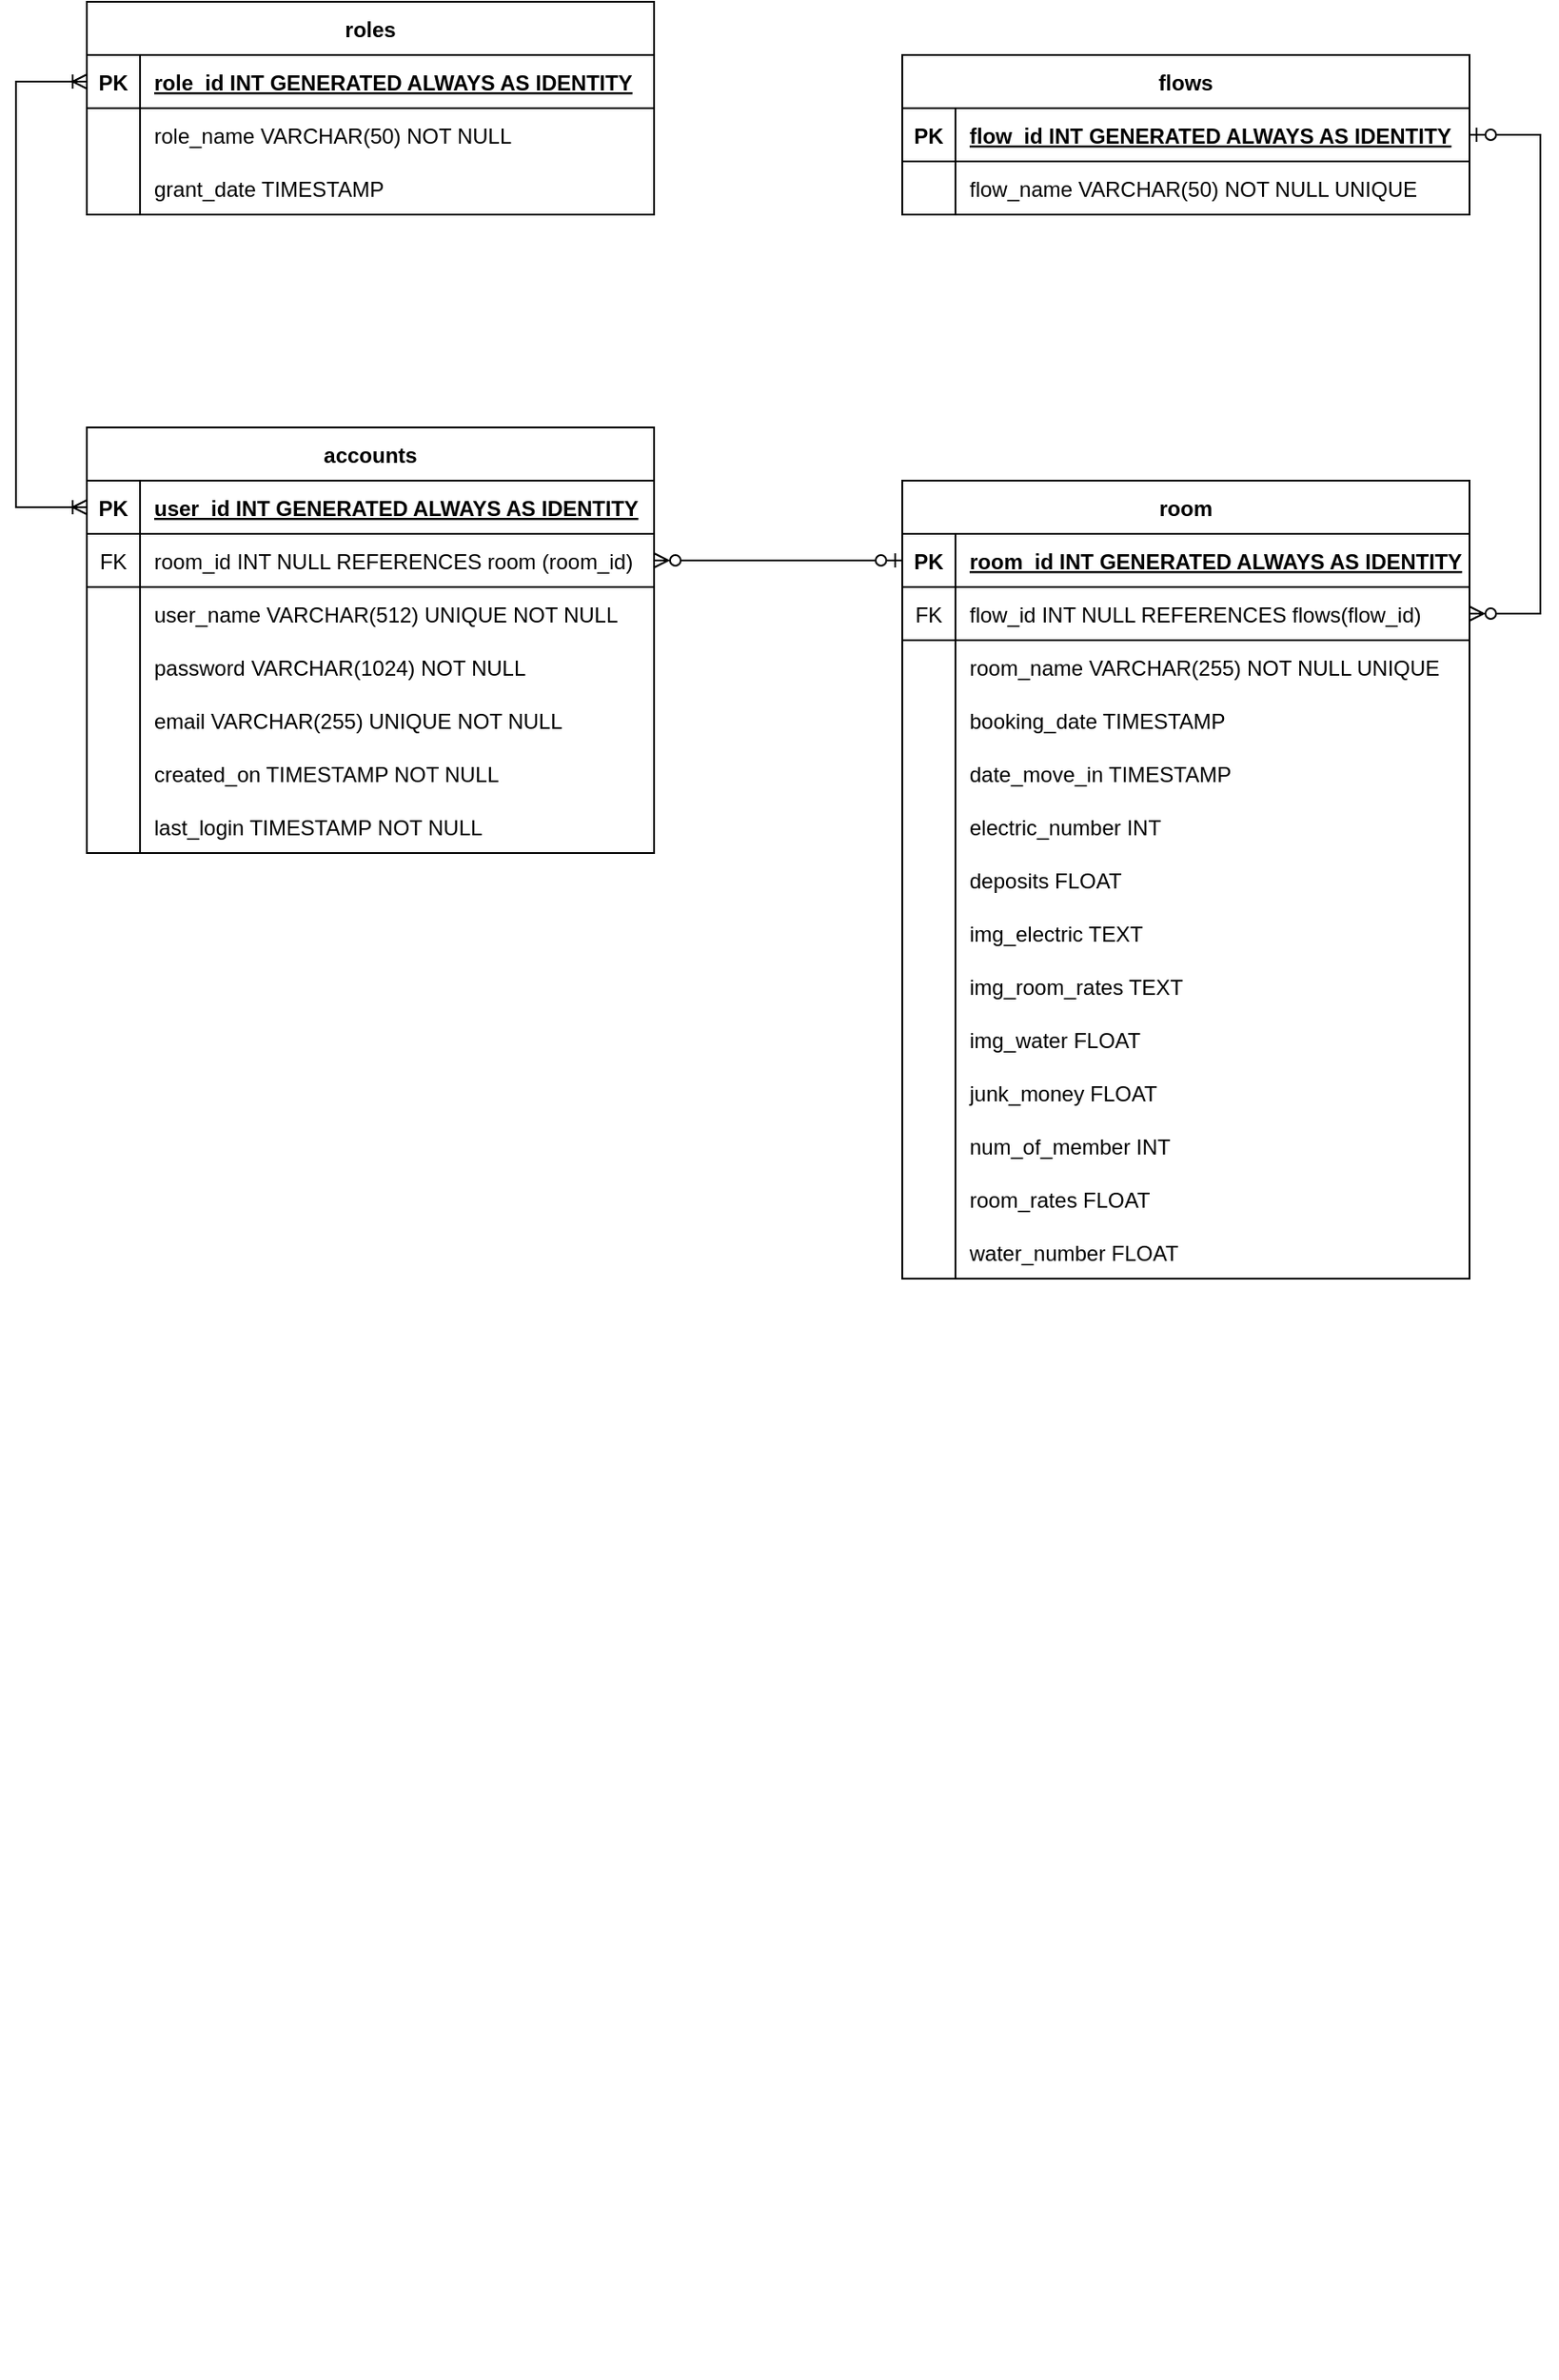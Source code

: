<mxfile version="21.3.7" type="device" pages="2">
  <diagram name="databases" id="TzAQa-NILu_Yfy1bzgQJ">
    <mxGraphModel dx="2524" dy="1943" grid="1" gridSize="10" guides="1" tooltips="1" connect="1" arrows="1" fold="1" page="1" pageScale="1" pageWidth="850" pageHeight="1100" math="0" shadow="0">
      <root>
        <mxCell id="0" />
        <mxCell id="1" parent="0" />
        <mxCell id="bC0zhjqWyyqO718gE63J-9" value="" style="group" parent="1" vertex="1" connectable="0">
          <mxGeometry x="50" y="-160" width="210" height="430" as="geometry" />
        </mxCell>
        <mxCell id="v7u3kTak3ts7paZ74S9U-122" style="edgeStyle=orthogonalEdgeStyle;rounded=0;orthogonalLoop=1;jettySize=auto;html=1;exitX=0;exitY=0.5;exitDx=0;exitDy=0;startArrow=ERoneToMany;startFill=0;endArrow=ERmandOne;endFill=0;" parent="bC0zhjqWyyqO718gE63J-9" edge="1">
          <mxGeometry relative="1" as="geometry">
            <Array as="points">
              <mxPoint y="45" />
              <mxPoint y="420" />
            </Array>
            <mxPoint x="30" y="45" as="sourcePoint" />
          </mxGeometry>
        </mxCell>
        <mxCell id="n42r113-X6p7kZgY_KuU-107" style="edgeStyle=orthogonalEdgeStyle;rounded=0;orthogonalLoop=1;jettySize=auto;html=1;exitX=0;exitY=0.5;exitDx=0;exitDy=0;endArrow=ERzeroToMany;endFill=0;startArrow=ERzeroToOne;startFill=0;" parent="1" source="n42r113-X6p7kZgY_KuU-29" target="n42r113-X6p7kZgY_KuU-95" edge="1">
          <mxGeometry relative="1" as="geometry" />
        </mxCell>
        <mxCell id="n42r113-X6p7kZgY_KuU-108" value="" style="group" parent="1" vertex="1" connectable="0">
          <mxGeometry x="-340" y="-1070" width="360" height="480" as="geometry" />
        </mxCell>
        <mxCell id="n42r113-X6p7kZgY_KuU-15" value="roles" style="shape=table;startSize=30;container=1;collapsible=1;childLayout=tableLayout;fixedRows=1;rowLines=0;fontStyle=1;align=center;resizeLast=1;" parent="n42r113-X6p7kZgY_KuU-108" vertex="1">
          <mxGeometry x="40" width="320" height="120" as="geometry" />
        </mxCell>
        <mxCell id="n42r113-X6p7kZgY_KuU-16" value="" style="shape=tableRow;horizontal=0;startSize=0;swimlaneHead=0;swimlaneBody=0;fillColor=none;collapsible=0;dropTarget=0;points=[[0,0.5],[1,0.5]];portConstraint=eastwest;strokeColor=inherit;top=0;left=0;right=0;bottom=1;" parent="n42r113-X6p7kZgY_KuU-15" vertex="1">
          <mxGeometry y="30" width="320" height="30" as="geometry" />
        </mxCell>
        <mxCell id="n42r113-X6p7kZgY_KuU-17" value="PK" style="shape=partialRectangle;overflow=hidden;connectable=0;fillColor=none;strokeColor=inherit;top=0;left=0;bottom=0;right=0;fontStyle=1;" parent="n42r113-X6p7kZgY_KuU-16" vertex="1">
          <mxGeometry width="30" height="30" as="geometry">
            <mxRectangle width="30" height="30" as="alternateBounds" />
          </mxGeometry>
        </mxCell>
        <mxCell id="n42r113-X6p7kZgY_KuU-18" value="role_id INT  GENERATED ALWAYS AS IDENTITY" style="shape=partialRectangle;overflow=hidden;connectable=0;fillColor=none;align=left;strokeColor=inherit;top=0;left=0;bottom=0;right=0;spacingLeft=6;fontStyle=5;" parent="n42r113-X6p7kZgY_KuU-16" vertex="1">
          <mxGeometry x="30" width="290" height="30" as="geometry">
            <mxRectangle width="290" height="30" as="alternateBounds" />
          </mxGeometry>
        </mxCell>
        <mxCell id="n42r113-X6p7kZgY_KuU-19" value="" style="shape=tableRow;horizontal=0;startSize=0;swimlaneHead=0;swimlaneBody=0;fillColor=none;collapsible=0;dropTarget=0;points=[[0,0.5],[1,0.5]];portConstraint=eastwest;strokeColor=inherit;top=0;left=0;right=0;bottom=0;" parent="n42r113-X6p7kZgY_KuU-15" vertex="1">
          <mxGeometry y="60" width="320" height="30" as="geometry" />
        </mxCell>
        <mxCell id="n42r113-X6p7kZgY_KuU-20" value="" style="shape=partialRectangle;overflow=hidden;connectable=0;fillColor=none;strokeColor=inherit;top=0;left=0;bottom=0;right=0;" parent="n42r113-X6p7kZgY_KuU-19" vertex="1">
          <mxGeometry width="30" height="30" as="geometry">
            <mxRectangle width="30" height="30" as="alternateBounds" />
          </mxGeometry>
        </mxCell>
        <mxCell id="n42r113-X6p7kZgY_KuU-21" value="role_name VARCHAR(50) NOT NULL" style="shape=partialRectangle;overflow=hidden;connectable=0;fillColor=none;align=left;strokeColor=inherit;top=0;left=0;bottom=0;right=0;spacingLeft=6;" parent="n42r113-X6p7kZgY_KuU-19" vertex="1">
          <mxGeometry x="30" width="290" height="30" as="geometry">
            <mxRectangle width="290" height="30" as="alternateBounds" />
          </mxGeometry>
        </mxCell>
        <mxCell id="n42r113-X6p7kZgY_KuU-22" value="" style="shape=tableRow;horizontal=0;startSize=0;swimlaneHead=0;swimlaneBody=0;fillColor=none;collapsible=0;dropTarget=0;points=[[0,0.5],[1,0.5]];portConstraint=eastwest;strokeColor=inherit;top=0;left=0;right=0;bottom=0;" parent="n42r113-X6p7kZgY_KuU-15" vertex="1">
          <mxGeometry y="90" width="320" height="30" as="geometry" />
        </mxCell>
        <mxCell id="n42r113-X6p7kZgY_KuU-23" value="" style="shape=partialRectangle;overflow=hidden;connectable=0;fillColor=none;strokeColor=inherit;top=0;left=0;bottom=0;right=0;" parent="n42r113-X6p7kZgY_KuU-22" vertex="1">
          <mxGeometry width="30" height="30" as="geometry">
            <mxRectangle width="30" height="30" as="alternateBounds" />
          </mxGeometry>
        </mxCell>
        <mxCell id="n42r113-X6p7kZgY_KuU-24" value="grant_date TIMESTAMP" style="shape=partialRectangle;overflow=hidden;connectable=0;fillColor=none;align=left;strokeColor=inherit;top=0;left=0;bottom=0;right=0;spacingLeft=6;" parent="n42r113-X6p7kZgY_KuU-22" vertex="1">
          <mxGeometry x="30" width="290" height="30" as="geometry">
            <mxRectangle width="290" height="30" as="alternateBounds" />
          </mxGeometry>
        </mxCell>
        <mxCell id="n42r113-X6p7kZgY_KuU-68" value="accounts" style="shape=table;startSize=30;container=1;collapsible=1;childLayout=tableLayout;fixedRows=1;rowLines=0;fontStyle=1;align=center;resizeLast=1;" parent="n42r113-X6p7kZgY_KuU-108" vertex="1">
          <mxGeometry x="40" y="240" width="320" height="240" as="geometry" />
        </mxCell>
        <mxCell id="n42r113-X6p7kZgY_KuU-75" value="" style="shape=tableRow;horizontal=0;startSize=0;swimlaneHead=0;swimlaneBody=0;fillColor=none;collapsible=0;dropTarget=0;points=[[0,0.5],[1,0.5]];portConstraint=eastwest;strokeColor=inherit;top=0;left=0;right=0;bottom=1;" parent="n42r113-X6p7kZgY_KuU-68" vertex="1">
          <mxGeometry y="30" width="320" height="30" as="geometry" />
        </mxCell>
        <mxCell id="n42r113-X6p7kZgY_KuU-76" value="PK" style="shape=partialRectangle;overflow=hidden;connectable=0;fillColor=none;strokeColor=inherit;top=0;left=0;bottom=0;right=0;fontStyle=1;" parent="n42r113-X6p7kZgY_KuU-75" vertex="1">
          <mxGeometry width="30" height="30" as="geometry">
            <mxRectangle width="30" height="30" as="alternateBounds" />
          </mxGeometry>
        </mxCell>
        <mxCell id="n42r113-X6p7kZgY_KuU-77" value="user_id INT  GENERATED ALWAYS AS IDENTITY" style="shape=partialRectangle;overflow=hidden;connectable=0;fillColor=none;align=left;strokeColor=inherit;top=0;left=0;bottom=0;right=0;spacingLeft=6;fontStyle=5;" parent="n42r113-X6p7kZgY_KuU-75" vertex="1">
          <mxGeometry x="30" width="290" height="30" as="geometry">
            <mxRectangle width="290" height="30" as="alternateBounds" />
          </mxGeometry>
        </mxCell>
        <mxCell id="n42r113-X6p7kZgY_KuU-95" value="" style="shape=tableRow;horizontal=0;startSize=0;swimlaneHead=0;swimlaneBody=0;fillColor=none;collapsible=0;dropTarget=0;points=[[0,0.5],[1,0.5]];portConstraint=eastwest;strokeColor=inherit;top=0;left=0;right=0;bottom=1;" parent="n42r113-X6p7kZgY_KuU-68" vertex="1">
          <mxGeometry y="60" width="320" height="30" as="geometry" />
        </mxCell>
        <mxCell id="n42r113-X6p7kZgY_KuU-96" value="FK" style="shape=partialRectangle;overflow=hidden;connectable=0;fillColor=none;strokeColor=inherit;top=0;left=0;bottom=0;right=0;fontStyle=0;" parent="n42r113-X6p7kZgY_KuU-95" vertex="1">
          <mxGeometry width="30" height="30" as="geometry">
            <mxRectangle width="30" height="30" as="alternateBounds" />
          </mxGeometry>
        </mxCell>
        <mxCell id="n42r113-X6p7kZgY_KuU-97" value="room_id INT NULL REFERENCES room (room_id)" style="shape=partialRectangle;overflow=hidden;connectable=0;fillColor=none;align=left;strokeColor=inherit;top=0;left=0;bottom=0;right=0;spacingLeft=6;fontStyle=0;" parent="n42r113-X6p7kZgY_KuU-95" vertex="1">
          <mxGeometry x="30" width="290" height="30" as="geometry">
            <mxRectangle width="290" height="30" as="alternateBounds" />
          </mxGeometry>
        </mxCell>
        <mxCell id="n42r113-X6p7kZgY_KuU-78" value="" style="shape=tableRow;horizontal=0;startSize=0;swimlaneHead=0;swimlaneBody=0;fillColor=none;collapsible=0;dropTarget=0;points=[[0,0.5],[1,0.5]];portConstraint=eastwest;strokeColor=inherit;top=0;left=0;right=0;bottom=0;" parent="n42r113-X6p7kZgY_KuU-68" vertex="1">
          <mxGeometry y="90" width="320" height="30" as="geometry" />
        </mxCell>
        <mxCell id="n42r113-X6p7kZgY_KuU-79" value="" style="shape=partialRectangle;overflow=hidden;connectable=0;fillColor=none;strokeColor=inherit;top=0;left=0;bottom=0;right=0;" parent="n42r113-X6p7kZgY_KuU-78" vertex="1">
          <mxGeometry width="30" height="30" as="geometry">
            <mxRectangle width="30" height="30" as="alternateBounds" />
          </mxGeometry>
        </mxCell>
        <mxCell id="n42r113-X6p7kZgY_KuU-80" value="user_name VARCHAR(512) UNIQUE NOT NULL" style="shape=partialRectangle;overflow=hidden;connectable=0;fillColor=none;align=left;strokeColor=inherit;top=0;left=0;bottom=0;right=0;spacingLeft=6;" parent="n42r113-X6p7kZgY_KuU-78" vertex="1">
          <mxGeometry x="30" width="290" height="30" as="geometry">
            <mxRectangle width="290" height="30" as="alternateBounds" />
          </mxGeometry>
        </mxCell>
        <mxCell id="n42r113-X6p7kZgY_KuU-81" value="" style="shape=tableRow;horizontal=0;startSize=0;swimlaneHead=0;swimlaneBody=0;fillColor=none;collapsible=0;dropTarget=0;points=[[0,0.5],[1,0.5]];portConstraint=eastwest;strokeColor=inherit;top=0;left=0;right=0;bottom=0;" parent="n42r113-X6p7kZgY_KuU-68" vertex="1">
          <mxGeometry y="120" width="320" height="30" as="geometry" />
        </mxCell>
        <mxCell id="n42r113-X6p7kZgY_KuU-82" value="" style="shape=partialRectangle;overflow=hidden;connectable=0;fillColor=none;strokeColor=inherit;top=0;left=0;bottom=0;right=0;" parent="n42r113-X6p7kZgY_KuU-81" vertex="1">
          <mxGeometry width="30" height="30" as="geometry">
            <mxRectangle width="30" height="30" as="alternateBounds" />
          </mxGeometry>
        </mxCell>
        <mxCell id="n42r113-X6p7kZgY_KuU-83" value="password VARCHAR(1024) NOT NULL" style="shape=partialRectangle;overflow=hidden;connectable=0;fillColor=none;align=left;strokeColor=inherit;top=0;left=0;bottom=0;right=0;spacingLeft=6;" parent="n42r113-X6p7kZgY_KuU-81" vertex="1">
          <mxGeometry x="30" width="290" height="30" as="geometry">
            <mxRectangle width="290" height="30" as="alternateBounds" />
          </mxGeometry>
        </mxCell>
        <mxCell id="n42r113-X6p7kZgY_KuU-84" value="" style="shape=tableRow;horizontal=0;startSize=0;swimlaneHead=0;swimlaneBody=0;fillColor=none;collapsible=0;dropTarget=0;points=[[0,0.5],[1,0.5]];portConstraint=eastwest;strokeColor=inherit;top=0;left=0;right=0;bottom=0;" parent="n42r113-X6p7kZgY_KuU-68" vertex="1">
          <mxGeometry y="150" width="320" height="30" as="geometry" />
        </mxCell>
        <mxCell id="n42r113-X6p7kZgY_KuU-85" value="" style="shape=partialRectangle;overflow=hidden;connectable=0;fillColor=none;strokeColor=inherit;top=0;left=0;bottom=0;right=0;" parent="n42r113-X6p7kZgY_KuU-84" vertex="1">
          <mxGeometry width="30" height="30" as="geometry">
            <mxRectangle width="30" height="30" as="alternateBounds" />
          </mxGeometry>
        </mxCell>
        <mxCell id="n42r113-X6p7kZgY_KuU-86" value="email VARCHAR(255) UNIQUE NOT NULL" style="shape=partialRectangle;overflow=hidden;connectable=0;fillColor=none;align=left;strokeColor=inherit;top=0;left=0;bottom=0;right=0;spacingLeft=6;" parent="n42r113-X6p7kZgY_KuU-84" vertex="1">
          <mxGeometry x="30" width="290" height="30" as="geometry">
            <mxRectangle width="290" height="30" as="alternateBounds" />
          </mxGeometry>
        </mxCell>
        <mxCell id="n42r113-X6p7kZgY_KuU-87" value="" style="shape=tableRow;horizontal=0;startSize=0;swimlaneHead=0;swimlaneBody=0;fillColor=none;collapsible=0;dropTarget=0;points=[[0,0.5],[1,0.5]];portConstraint=eastwest;strokeColor=inherit;top=0;left=0;right=0;bottom=0;" parent="n42r113-X6p7kZgY_KuU-68" vertex="1">
          <mxGeometry y="180" width="320" height="30" as="geometry" />
        </mxCell>
        <mxCell id="n42r113-X6p7kZgY_KuU-88" value="" style="shape=partialRectangle;overflow=hidden;connectable=0;fillColor=none;strokeColor=inherit;top=0;left=0;bottom=0;right=0;" parent="n42r113-X6p7kZgY_KuU-87" vertex="1">
          <mxGeometry width="30" height="30" as="geometry">
            <mxRectangle width="30" height="30" as="alternateBounds" />
          </mxGeometry>
        </mxCell>
        <mxCell id="n42r113-X6p7kZgY_KuU-89" value="created_on TIMESTAMP NOT NULL" style="shape=partialRectangle;overflow=hidden;connectable=0;fillColor=none;align=left;strokeColor=inherit;top=0;left=0;bottom=0;right=0;spacingLeft=6;" parent="n42r113-X6p7kZgY_KuU-87" vertex="1">
          <mxGeometry x="30" width="290" height="30" as="geometry">
            <mxRectangle width="290" height="30" as="alternateBounds" />
          </mxGeometry>
        </mxCell>
        <mxCell id="n42r113-X6p7kZgY_KuU-90" value="" style="shape=tableRow;horizontal=0;startSize=0;swimlaneHead=0;swimlaneBody=0;fillColor=none;collapsible=0;dropTarget=0;points=[[0,0.5],[1,0.5]];portConstraint=eastwest;strokeColor=inherit;top=0;left=0;right=0;bottom=0;" parent="n42r113-X6p7kZgY_KuU-68" vertex="1">
          <mxGeometry y="210" width="320" height="30" as="geometry" />
        </mxCell>
        <mxCell id="n42r113-X6p7kZgY_KuU-91" value="" style="shape=partialRectangle;overflow=hidden;connectable=0;fillColor=none;strokeColor=inherit;top=0;left=0;bottom=0;right=0;" parent="n42r113-X6p7kZgY_KuU-90" vertex="1">
          <mxGeometry width="30" height="30" as="geometry">
            <mxRectangle width="30" height="30" as="alternateBounds" />
          </mxGeometry>
        </mxCell>
        <mxCell id="n42r113-X6p7kZgY_KuU-92" value="last_login TIMESTAMP NOT NULL" style="shape=partialRectangle;overflow=hidden;connectable=0;fillColor=none;align=left;strokeColor=inherit;top=0;left=0;bottom=0;right=0;spacingLeft=6;" parent="n42r113-X6p7kZgY_KuU-90" vertex="1">
          <mxGeometry x="30" width="290" height="30" as="geometry">
            <mxRectangle width="290" height="30" as="alternateBounds" />
          </mxGeometry>
        </mxCell>
        <mxCell id="n42r113-X6p7kZgY_KuU-104" style="edgeStyle=orthogonalEdgeStyle;rounded=0;orthogonalLoop=1;jettySize=auto;html=1;exitX=0;exitY=0.5;exitDx=0;exitDy=0;entryX=0;entryY=0.5;entryDx=0;entryDy=0;startArrow=ERoneToMany;startFill=0;endArrow=ERoneToMany;endFill=0;" parent="n42r113-X6p7kZgY_KuU-108" source="n42r113-X6p7kZgY_KuU-16" target="n42r113-X6p7kZgY_KuU-75" edge="1">
          <mxGeometry relative="1" as="geometry">
            <Array as="points">
              <mxPoint y="45" />
              <mxPoint y="285" />
            </Array>
          </mxGeometry>
        </mxCell>
        <mxCell id="n42r113-X6p7kZgY_KuU-111" value="" style="group" parent="1" vertex="1" connectable="0">
          <mxGeometry x="160" y="-1040" width="360" height="690" as="geometry" />
        </mxCell>
        <mxCell id="n42r113-X6p7kZgY_KuU-8" value="flows" style="shape=table;startSize=30;container=1;collapsible=1;childLayout=tableLayout;fixedRows=1;rowLines=0;fontStyle=1;align=center;resizeLast=1;" parent="n42r113-X6p7kZgY_KuU-111" vertex="1">
          <mxGeometry width="320" height="90" as="geometry" />
        </mxCell>
        <mxCell id="n42r113-X6p7kZgY_KuU-9" value="" style="shape=tableRow;horizontal=0;startSize=0;swimlaneHead=0;swimlaneBody=0;fillColor=none;collapsible=0;dropTarget=0;points=[[0,0.5],[1,0.5]];portConstraint=eastwest;strokeColor=inherit;top=0;left=0;right=0;bottom=1;" parent="n42r113-X6p7kZgY_KuU-8" vertex="1">
          <mxGeometry y="30" width="320" height="30" as="geometry" />
        </mxCell>
        <mxCell id="n42r113-X6p7kZgY_KuU-10" value="PK" style="shape=partialRectangle;overflow=hidden;connectable=0;fillColor=none;strokeColor=inherit;top=0;left=0;bottom=0;right=0;fontStyle=1;" parent="n42r113-X6p7kZgY_KuU-9" vertex="1">
          <mxGeometry width="30" height="30" as="geometry">
            <mxRectangle width="30" height="30" as="alternateBounds" />
          </mxGeometry>
        </mxCell>
        <mxCell id="n42r113-X6p7kZgY_KuU-11" value="flow_id INT  GENERATED ALWAYS AS IDENTITY" style="shape=partialRectangle;overflow=hidden;connectable=0;fillColor=none;align=left;strokeColor=inherit;top=0;left=0;bottom=0;right=0;spacingLeft=6;fontStyle=5;" parent="n42r113-X6p7kZgY_KuU-9" vertex="1">
          <mxGeometry x="30" width="290" height="30" as="geometry">
            <mxRectangle width="290" height="30" as="alternateBounds" />
          </mxGeometry>
        </mxCell>
        <mxCell id="n42r113-X6p7kZgY_KuU-12" value="" style="shape=tableRow;horizontal=0;startSize=0;swimlaneHead=0;swimlaneBody=0;fillColor=none;collapsible=0;dropTarget=0;points=[[0,0.5],[1,0.5]];portConstraint=eastwest;strokeColor=inherit;top=0;left=0;right=0;bottom=0;" parent="n42r113-X6p7kZgY_KuU-8" vertex="1">
          <mxGeometry y="60" width="320" height="30" as="geometry" />
        </mxCell>
        <mxCell id="n42r113-X6p7kZgY_KuU-13" value="" style="shape=partialRectangle;overflow=hidden;connectable=0;fillColor=none;strokeColor=inherit;top=0;left=0;bottom=0;right=0;" parent="n42r113-X6p7kZgY_KuU-12" vertex="1">
          <mxGeometry width="30" height="30" as="geometry">
            <mxRectangle width="30" height="30" as="alternateBounds" />
          </mxGeometry>
        </mxCell>
        <mxCell id="n42r113-X6p7kZgY_KuU-14" value="flow_name VARCHAR(50) NOT NULL UNIQUE" style="shape=partialRectangle;overflow=hidden;connectable=0;fillColor=none;align=left;strokeColor=inherit;top=0;left=0;bottom=0;right=0;spacingLeft=6;" parent="n42r113-X6p7kZgY_KuU-12" vertex="1">
          <mxGeometry x="30" width="290" height="30" as="geometry">
            <mxRectangle width="290" height="30" as="alternateBounds" />
          </mxGeometry>
        </mxCell>
        <mxCell id="n42r113-X6p7kZgY_KuU-25" value="room" style="shape=table;startSize=30;container=1;collapsible=1;childLayout=tableLayout;fixedRows=1;rowLines=0;fontStyle=1;align=center;resizeLast=1;" parent="n42r113-X6p7kZgY_KuU-111" vertex="1">
          <mxGeometry y="240" width="320" height="450" as="geometry" />
        </mxCell>
        <mxCell id="n42r113-X6p7kZgY_KuU-29" value="" style="shape=tableRow;horizontal=0;startSize=0;swimlaneHead=0;swimlaneBody=0;fillColor=none;collapsible=0;dropTarget=0;points=[[0,0.5],[1,0.5]];portConstraint=eastwest;strokeColor=inherit;top=0;left=0;right=0;bottom=1;" parent="n42r113-X6p7kZgY_KuU-25" vertex="1">
          <mxGeometry y="30" width="320" height="30" as="geometry" />
        </mxCell>
        <mxCell id="n42r113-X6p7kZgY_KuU-30" value="PK" style="shape=partialRectangle;overflow=hidden;connectable=0;fillColor=none;strokeColor=inherit;top=0;left=0;bottom=0;right=0;fontStyle=1;" parent="n42r113-X6p7kZgY_KuU-29" vertex="1">
          <mxGeometry width="30" height="30" as="geometry">
            <mxRectangle width="30" height="30" as="alternateBounds" />
          </mxGeometry>
        </mxCell>
        <mxCell id="n42r113-X6p7kZgY_KuU-31" value="room_id INT  GENERATED ALWAYS AS IDENTITY" style="shape=partialRectangle;overflow=hidden;connectable=0;fillColor=none;align=left;strokeColor=inherit;top=0;left=0;bottom=0;right=0;spacingLeft=6;fontStyle=5;" parent="n42r113-X6p7kZgY_KuU-29" vertex="1">
          <mxGeometry x="30" width="290" height="30" as="geometry">
            <mxRectangle width="290" height="30" as="alternateBounds" />
          </mxGeometry>
        </mxCell>
        <mxCell id="n42r113-X6p7kZgY_KuU-101" value="" style="shape=tableRow;horizontal=0;startSize=0;swimlaneHead=0;swimlaneBody=0;fillColor=none;collapsible=0;dropTarget=0;points=[[0,0.5],[1,0.5]];portConstraint=eastwest;strokeColor=inherit;top=0;left=0;right=0;bottom=1;" parent="n42r113-X6p7kZgY_KuU-25" vertex="1">
          <mxGeometry y="60" width="320" height="30" as="geometry" />
        </mxCell>
        <mxCell id="n42r113-X6p7kZgY_KuU-102" value="FK" style="shape=partialRectangle;overflow=hidden;connectable=0;fillColor=none;strokeColor=inherit;top=0;left=0;bottom=0;right=0;fontStyle=0;" parent="n42r113-X6p7kZgY_KuU-101" vertex="1">
          <mxGeometry width="30" height="30" as="geometry">
            <mxRectangle width="30" height="30" as="alternateBounds" />
          </mxGeometry>
        </mxCell>
        <mxCell id="n42r113-X6p7kZgY_KuU-103" value="flow_id INT NULL REFERENCES flows(flow_id)" style="shape=partialRectangle;overflow=hidden;connectable=0;fillColor=none;align=left;strokeColor=inherit;top=0;left=0;bottom=0;right=0;spacingLeft=6;fontStyle=0;" parent="n42r113-X6p7kZgY_KuU-101" vertex="1">
          <mxGeometry x="30" width="290" height="30" as="geometry">
            <mxRectangle width="290" height="30" as="alternateBounds" />
          </mxGeometry>
        </mxCell>
        <mxCell id="n42r113-X6p7kZgY_KuU-32" value="" style="shape=tableRow;horizontal=0;startSize=0;swimlaneHead=0;swimlaneBody=0;fillColor=none;collapsible=0;dropTarget=0;points=[[0,0.5],[1,0.5]];portConstraint=eastwest;strokeColor=inherit;top=0;left=0;right=0;bottom=0;" parent="n42r113-X6p7kZgY_KuU-25" vertex="1">
          <mxGeometry y="90" width="320" height="30" as="geometry" />
        </mxCell>
        <mxCell id="n42r113-X6p7kZgY_KuU-33" value="" style="shape=partialRectangle;overflow=hidden;connectable=0;fillColor=none;strokeColor=inherit;top=0;left=0;bottom=0;right=0;" parent="n42r113-X6p7kZgY_KuU-32" vertex="1">
          <mxGeometry width="30" height="30" as="geometry">
            <mxRectangle width="30" height="30" as="alternateBounds" />
          </mxGeometry>
        </mxCell>
        <mxCell id="n42r113-X6p7kZgY_KuU-34" value="room_name VARCHAR(255) NOT NULL UNIQUE" style="shape=partialRectangle;overflow=hidden;connectable=0;fillColor=none;align=left;strokeColor=inherit;top=0;left=0;bottom=0;right=0;spacingLeft=6;" parent="n42r113-X6p7kZgY_KuU-32" vertex="1">
          <mxGeometry x="30" width="290" height="30" as="geometry">
            <mxRectangle width="290" height="30" as="alternateBounds" />
          </mxGeometry>
        </mxCell>
        <mxCell id="n42r113-X6p7kZgY_KuU-35" value="" style="shape=tableRow;horizontal=0;startSize=0;swimlaneHead=0;swimlaneBody=0;fillColor=none;collapsible=0;dropTarget=0;points=[[0,0.5],[1,0.5]];portConstraint=eastwest;strokeColor=inherit;top=0;left=0;right=0;bottom=0;" parent="n42r113-X6p7kZgY_KuU-25" vertex="1">
          <mxGeometry y="120" width="320" height="30" as="geometry" />
        </mxCell>
        <mxCell id="n42r113-X6p7kZgY_KuU-36" value="" style="shape=partialRectangle;overflow=hidden;connectable=0;fillColor=none;strokeColor=inherit;top=0;left=0;bottom=0;right=0;" parent="n42r113-X6p7kZgY_KuU-35" vertex="1">
          <mxGeometry width="30" height="30" as="geometry">
            <mxRectangle width="30" height="30" as="alternateBounds" />
          </mxGeometry>
        </mxCell>
        <mxCell id="n42r113-X6p7kZgY_KuU-37" value="booking_date TIMESTAMP" style="shape=partialRectangle;overflow=hidden;connectable=0;fillColor=none;align=left;strokeColor=inherit;top=0;left=0;bottom=0;right=0;spacingLeft=6;" parent="n42r113-X6p7kZgY_KuU-35" vertex="1">
          <mxGeometry x="30" width="290" height="30" as="geometry">
            <mxRectangle width="290" height="30" as="alternateBounds" />
          </mxGeometry>
        </mxCell>
        <mxCell id="n42r113-X6p7kZgY_KuU-38" value="" style="shape=tableRow;horizontal=0;startSize=0;swimlaneHead=0;swimlaneBody=0;fillColor=none;collapsible=0;dropTarget=0;points=[[0,0.5],[1,0.5]];portConstraint=eastwest;strokeColor=inherit;top=0;left=0;right=0;bottom=0;" parent="n42r113-X6p7kZgY_KuU-25" vertex="1">
          <mxGeometry y="150" width="320" height="30" as="geometry" />
        </mxCell>
        <mxCell id="n42r113-X6p7kZgY_KuU-39" value="" style="shape=partialRectangle;overflow=hidden;connectable=0;fillColor=none;strokeColor=inherit;top=0;left=0;bottom=0;right=0;" parent="n42r113-X6p7kZgY_KuU-38" vertex="1">
          <mxGeometry width="30" height="30" as="geometry">
            <mxRectangle width="30" height="30" as="alternateBounds" />
          </mxGeometry>
        </mxCell>
        <mxCell id="n42r113-X6p7kZgY_KuU-40" value="date_move_in TIMESTAMP" style="shape=partialRectangle;overflow=hidden;connectable=0;fillColor=none;align=left;strokeColor=inherit;top=0;left=0;bottom=0;right=0;spacingLeft=6;" parent="n42r113-X6p7kZgY_KuU-38" vertex="1">
          <mxGeometry x="30" width="290" height="30" as="geometry">
            <mxRectangle width="290" height="30" as="alternateBounds" />
          </mxGeometry>
        </mxCell>
        <mxCell id="n42r113-X6p7kZgY_KuU-41" value="" style="shape=tableRow;horizontal=0;startSize=0;swimlaneHead=0;swimlaneBody=0;fillColor=none;collapsible=0;dropTarget=0;points=[[0,0.5],[1,0.5]];portConstraint=eastwest;strokeColor=inherit;top=0;left=0;right=0;bottom=0;" parent="n42r113-X6p7kZgY_KuU-25" vertex="1">
          <mxGeometry y="180" width="320" height="30" as="geometry" />
        </mxCell>
        <mxCell id="n42r113-X6p7kZgY_KuU-42" value="" style="shape=partialRectangle;overflow=hidden;connectable=0;fillColor=none;strokeColor=inherit;top=0;left=0;bottom=0;right=0;" parent="n42r113-X6p7kZgY_KuU-41" vertex="1">
          <mxGeometry width="30" height="30" as="geometry">
            <mxRectangle width="30" height="30" as="alternateBounds" />
          </mxGeometry>
        </mxCell>
        <mxCell id="n42r113-X6p7kZgY_KuU-43" value="electric_number INT" style="shape=partialRectangle;overflow=hidden;connectable=0;fillColor=none;align=left;strokeColor=inherit;top=0;left=0;bottom=0;right=0;spacingLeft=6;" parent="n42r113-X6p7kZgY_KuU-41" vertex="1">
          <mxGeometry x="30" width="290" height="30" as="geometry">
            <mxRectangle width="290" height="30" as="alternateBounds" />
          </mxGeometry>
        </mxCell>
        <mxCell id="n42r113-X6p7kZgY_KuU-44" value="" style="shape=tableRow;horizontal=0;startSize=0;swimlaneHead=0;swimlaneBody=0;fillColor=none;collapsible=0;dropTarget=0;points=[[0,0.5],[1,0.5]];portConstraint=eastwest;strokeColor=inherit;top=0;left=0;right=0;bottom=0;" parent="n42r113-X6p7kZgY_KuU-25" vertex="1">
          <mxGeometry y="210" width="320" height="30" as="geometry" />
        </mxCell>
        <mxCell id="n42r113-X6p7kZgY_KuU-45" value="" style="shape=partialRectangle;overflow=hidden;connectable=0;fillColor=none;strokeColor=inherit;top=0;left=0;bottom=0;right=0;" parent="n42r113-X6p7kZgY_KuU-44" vertex="1">
          <mxGeometry width="30" height="30" as="geometry">
            <mxRectangle width="30" height="30" as="alternateBounds" />
          </mxGeometry>
        </mxCell>
        <mxCell id="n42r113-X6p7kZgY_KuU-46" value="deposits FLOAT" style="shape=partialRectangle;overflow=hidden;connectable=0;fillColor=none;align=left;strokeColor=inherit;top=0;left=0;bottom=0;right=0;spacingLeft=6;" parent="n42r113-X6p7kZgY_KuU-44" vertex="1">
          <mxGeometry x="30" width="290" height="30" as="geometry">
            <mxRectangle width="290" height="30" as="alternateBounds" />
          </mxGeometry>
        </mxCell>
        <mxCell id="n42r113-X6p7kZgY_KuU-47" value="" style="shape=tableRow;horizontal=0;startSize=0;swimlaneHead=0;swimlaneBody=0;fillColor=none;collapsible=0;dropTarget=0;points=[[0,0.5],[1,0.5]];portConstraint=eastwest;strokeColor=inherit;top=0;left=0;right=0;bottom=0;" parent="n42r113-X6p7kZgY_KuU-25" vertex="1">
          <mxGeometry y="240" width="320" height="30" as="geometry" />
        </mxCell>
        <mxCell id="n42r113-X6p7kZgY_KuU-48" value="" style="shape=partialRectangle;overflow=hidden;connectable=0;fillColor=none;strokeColor=inherit;top=0;left=0;bottom=0;right=0;" parent="n42r113-X6p7kZgY_KuU-47" vertex="1">
          <mxGeometry width="30" height="30" as="geometry">
            <mxRectangle width="30" height="30" as="alternateBounds" />
          </mxGeometry>
        </mxCell>
        <mxCell id="n42r113-X6p7kZgY_KuU-49" value="img_electric TEXT" style="shape=partialRectangle;overflow=hidden;connectable=0;fillColor=none;align=left;strokeColor=inherit;top=0;left=0;bottom=0;right=0;spacingLeft=6;" parent="n42r113-X6p7kZgY_KuU-47" vertex="1">
          <mxGeometry x="30" width="290" height="30" as="geometry">
            <mxRectangle width="290" height="30" as="alternateBounds" />
          </mxGeometry>
        </mxCell>
        <mxCell id="n42r113-X6p7kZgY_KuU-50" value="" style="shape=tableRow;horizontal=0;startSize=0;swimlaneHead=0;swimlaneBody=0;fillColor=none;collapsible=0;dropTarget=0;points=[[0,0.5],[1,0.5]];portConstraint=eastwest;strokeColor=inherit;top=0;left=0;right=0;bottom=0;" parent="n42r113-X6p7kZgY_KuU-25" vertex="1">
          <mxGeometry y="270" width="320" height="30" as="geometry" />
        </mxCell>
        <mxCell id="n42r113-X6p7kZgY_KuU-51" value="" style="shape=partialRectangle;overflow=hidden;connectable=0;fillColor=none;strokeColor=inherit;top=0;left=0;bottom=0;right=0;" parent="n42r113-X6p7kZgY_KuU-50" vertex="1">
          <mxGeometry width="30" height="30" as="geometry">
            <mxRectangle width="30" height="30" as="alternateBounds" />
          </mxGeometry>
        </mxCell>
        <mxCell id="n42r113-X6p7kZgY_KuU-52" value="img_room_rates TEXT" style="shape=partialRectangle;overflow=hidden;connectable=0;fillColor=none;align=left;strokeColor=inherit;top=0;left=0;bottom=0;right=0;spacingLeft=6;" parent="n42r113-X6p7kZgY_KuU-50" vertex="1">
          <mxGeometry x="30" width="290" height="30" as="geometry">
            <mxRectangle width="290" height="30" as="alternateBounds" />
          </mxGeometry>
        </mxCell>
        <mxCell id="n42r113-X6p7kZgY_KuU-53" value="" style="shape=tableRow;horizontal=0;startSize=0;swimlaneHead=0;swimlaneBody=0;fillColor=none;collapsible=0;dropTarget=0;points=[[0,0.5],[1,0.5]];portConstraint=eastwest;strokeColor=inherit;top=0;left=0;right=0;bottom=0;" parent="n42r113-X6p7kZgY_KuU-25" vertex="1">
          <mxGeometry y="300" width="320" height="30" as="geometry" />
        </mxCell>
        <mxCell id="n42r113-X6p7kZgY_KuU-54" value="" style="shape=partialRectangle;overflow=hidden;connectable=0;fillColor=none;strokeColor=inherit;top=0;left=0;bottom=0;right=0;" parent="n42r113-X6p7kZgY_KuU-53" vertex="1">
          <mxGeometry width="30" height="30" as="geometry">
            <mxRectangle width="30" height="30" as="alternateBounds" />
          </mxGeometry>
        </mxCell>
        <mxCell id="n42r113-X6p7kZgY_KuU-55" value="img_water FLOAT" style="shape=partialRectangle;overflow=hidden;connectable=0;fillColor=none;align=left;strokeColor=inherit;top=0;left=0;bottom=0;right=0;spacingLeft=6;" parent="n42r113-X6p7kZgY_KuU-53" vertex="1">
          <mxGeometry x="30" width="290" height="30" as="geometry">
            <mxRectangle width="290" height="30" as="alternateBounds" />
          </mxGeometry>
        </mxCell>
        <mxCell id="n42r113-X6p7kZgY_KuU-56" value="" style="shape=tableRow;horizontal=0;startSize=0;swimlaneHead=0;swimlaneBody=0;fillColor=none;collapsible=0;dropTarget=0;points=[[0,0.5],[1,0.5]];portConstraint=eastwest;strokeColor=inherit;top=0;left=0;right=0;bottom=0;" parent="n42r113-X6p7kZgY_KuU-25" vertex="1">
          <mxGeometry y="330" width="320" height="30" as="geometry" />
        </mxCell>
        <mxCell id="n42r113-X6p7kZgY_KuU-57" value="" style="shape=partialRectangle;overflow=hidden;connectable=0;fillColor=none;strokeColor=inherit;top=0;left=0;bottom=0;right=0;" parent="n42r113-X6p7kZgY_KuU-56" vertex="1">
          <mxGeometry width="30" height="30" as="geometry">
            <mxRectangle width="30" height="30" as="alternateBounds" />
          </mxGeometry>
        </mxCell>
        <mxCell id="n42r113-X6p7kZgY_KuU-58" value="junk_money FLOAT" style="shape=partialRectangle;overflow=hidden;connectable=0;fillColor=none;align=left;strokeColor=inherit;top=0;left=0;bottom=0;right=0;spacingLeft=6;" parent="n42r113-X6p7kZgY_KuU-56" vertex="1">
          <mxGeometry x="30" width="290" height="30" as="geometry">
            <mxRectangle width="290" height="30" as="alternateBounds" />
          </mxGeometry>
        </mxCell>
        <mxCell id="n42r113-X6p7kZgY_KuU-59" value="" style="shape=tableRow;horizontal=0;startSize=0;swimlaneHead=0;swimlaneBody=0;fillColor=none;collapsible=0;dropTarget=0;points=[[0,0.5],[1,0.5]];portConstraint=eastwest;strokeColor=inherit;top=0;left=0;right=0;bottom=0;" parent="n42r113-X6p7kZgY_KuU-25" vertex="1">
          <mxGeometry y="360" width="320" height="30" as="geometry" />
        </mxCell>
        <mxCell id="n42r113-X6p7kZgY_KuU-60" value="" style="shape=partialRectangle;overflow=hidden;connectable=0;fillColor=none;strokeColor=inherit;top=0;left=0;bottom=0;right=0;" parent="n42r113-X6p7kZgY_KuU-59" vertex="1">
          <mxGeometry width="30" height="30" as="geometry">
            <mxRectangle width="30" height="30" as="alternateBounds" />
          </mxGeometry>
        </mxCell>
        <mxCell id="n42r113-X6p7kZgY_KuU-61" value="num_of_member INT" style="shape=partialRectangle;overflow=hidden;connectable=0;fillColor=none;align=left;strokeColor=inherit;top=0;left=0;bottom=0;right=0;spacingLeft=6;" parent="n42r113-X6p7kZgY_KuU-59" vertex="1">
          <mxGeometry x="30" width="290" height="30" as="geometry">
            <mxRectangle width="290" height="30" as="alternateBounds" />
          </mxGeometry>
        </mxCell>
        <mxCell id="n42r113-X6p7kZgY_KuU-62" value="" style="shape=tableRow;horizontal=0;startSize=0;swimlaneHead=0;swimlaneBody=0;fillColor=none;collapsible=0;dropTarget=0;points=[[0,0.5],[1,0.5]];portConstraint=eastwest;strokeColor=inherit;top=0;left=0;right=0;bottom=0;" parent="n42r113-X6p7kZgY_KuU-25" vertex="1">
          <mxGeometry y="390" width="320" height="30" as="geometry" />
        </mxCell>
        <mxCell id="n42r113-X6p7kZgY_KuU-63" value="" style="shape=partialRectangle;overflow=hidden;connectable=0;fillColor=none;strokeColor=inherit;top=0;left=0;bottom=0;right=0;" parent="n42r113-X6p7kZgY_KuU-62" vertex="1">
          <mxGeometry width="30" height="30" as="geometry">
            <mxRectangle width="30" height="30" as="alternateBounds" />
          </mxGeometry>
        </mxCell>
        <mxCell id="n42r113-X6p7kZgY_KuU-64" value="room_rates FLOAT" style="shape=partialRectangle;overflow=hidden;connectable=0;fillColor=none;align=left;strokeColor=inherit;top=0;left=0;bottom=0;right=0;spacingLeft=6;" parent="n42r113-X6p7kZgY_KuU-62" vertex="1">
          <mxGeometry x="30" width="290" height="30" as="geometry">
            <mxRectangle width="290" height="30" as="alternateBounds" />
          </mxGeometry>
        </mxCell>
        <mxCell id="n42r113-X6p7kZgY_KuU-65" value="" style="shape=tableRow;horizontal=0;startSize=0;swimlaneHead=0;swimlaneBody=0;fillColor=none;collapsible=0;dropTarget=0;points=[[0,0.5],[1,0.5]];portConstraint=eastwest;strokeColor=inherit;top=0;left=0;right=0;bottom=0;" parent="n42r113-X6p7kZgY_KuU-25" vertex="1">
          <mxGeometry y="420" width="320" height="30" as="geometry" />
        </mxCell>
        <mxCell id="n42r113-X6p7kZgY_KuU-66" value="" style="shape=partialRectangle;overflow=hidden;connectable=0;fillColor=none;strokeColor=inherit;top=0;left=0;bottom=0;right=0;" parent="n42r113-X6p7kZgY_KuU-65" vertex="1">
          <mxGeometry width="30" height="30" as="geometry">
            <mxRectangle width="30" height="30" as="alternateBounds" />
          </mxGeometry>
        </mxCell>
        <mxCell id="n42r113-X6p7kZgY_KuU-67" value="water_number FLOAT" style="shape=partialRectangle;overflow=hidden;connectable=0;fillColor=none;align=left;strokeColor=inherit;top=0;left=0;bottom=0;right=0;spacingLeft=6;" parent="n42r113-X6p7kZgY_KuU-65" vertex="1">
          <mxGeometry x="30" width="290" height="30" as="geometry">
            <mxRectangle width="290" height="30" as="alternateBounds" />
          </mxGeometry>
        </mxCell>
        <mxCell id="n42r113-X6p7kZgY_KuU-106" style="edgeStyle=orthogonalEdgeStyle;rounded=0;orthogonalLoop=1;jettySize=auto;html=1;exitX=1;exitY=0.5;exitDx=0;exitDy=0;startArrow=ERzeroToOne;startFill=0;endArrow=ERzeroToMany;endFill=0;" parent="n42r113-X6p7kZgY_KuU-111" source="n42r113-X6p7kZgY_KuU-9" target="n42r113-X6p7kZgY_KuU-101" edge="1">
          <mxGeometry relative="1" as="geometry">
            <Array as="points">
              <mxPoint x="360" y="45" />
              <mxPoint x="360" y="315" />
            </Array>
          </mxGeometry>
        </mxCell>
      </root>
    </mxGraphModel>
  </diagram>
  <diagram id="K8qf7ki2oSyHZUkjDUUC" name="use case">
    <mxGraphModel dx="714" dy="843" grid="1" gridSize="10" guides="1" tooltips="1" connect="1" arrows="1" fold="1" page="1" pageScale="1" pageWidth="850" pageHeight="1100" math="0" shadow="0">
      <root>
        <mxCell id="0" />
        <mxCell id="1" parent="0" />
        <mxCell id="Y2pEZGvi-nTDUDUaqsTP-1" value="Show Info" style="ellipse;whiteSpace=wrap;html=1;" parent="1" vertex="1">
          <mxGeometry x="330" y="200" width="140" height="70" as="geometry" />
        </mxCell>
        <mxCell id="Y2pEZGvi-nTDUDUaqsTP-2" value="Actor" style="shape=umlActor;verticalLabelPosition=bottom;verticalAlign=top;html=1;" parent="1" vertex="1">
          <mxGeometry x="210" y="320" width="30" height="60" as="geometry" />
        </mxCell>
        <mxCell id="Y2pEZGvi-nTDUDUaqsTP-5" value="&lt;span style=&quot;font-weight: normal;&quot;&gt;Book room&lt;/span&gt;" style="ellipse;whiteSpace=wrap;html=1;fontStyle=1" parent="1" vertex="1">
          <mxGeometry x="330" y="320" width="140" height="70" as="geometry" />
        </mxCell>
        <mxCell id="Y2pEZGvi-nTDUDUaqsTP-6" value="Payment" style="ellipse;whiteSpace=wrap;html=1;" parent="1" vertex="1">
          <mxGeometry x="330" y="430" width="140" height="70" as="geometry" />
        </mxCell>
        <mxCell id="Y2pEZGvi-nTDUDUaqsTP-7" value="&lt;span style=&quot;font-weight: normal;&quot;&gt;Manger room&lt;/span&gt;" style="ellipse;whiteSpace=wrap;html=1;fontStyle=1" parent="1" vertex="1">
          <mxGeometry x="355" y="650" width="140" height="70" as="geometry" />
        </mxCell>
        <mxCell id="Y2pEZGvi-nTDUDUaqsTP-8" value="&lt;span style=&quot;font-weight: normal;&quot;&gt;Manged room&lt;/span&gt;" style="ellipse;whiteSpace=wrap;html=1;fontStyle=1" parent="1" vertex="1">
          <mxGeometry x="350" y="770" width="140" height="70" as="geometry" />
        </mxCell>
        <mxCell id="Y2pEZGvi-nTDUDUaqsTP-9" value="&lt;span style=&quot;font-weight: normal;&quot;&gt;Manged room&lt;/span&gt;" style="ellipse;whiteSpace=wrap;html=1;fontStyle=1" parent="1" vertex="1">
          <mxGeometry x="350" y="900" width="140" height="70" as="geometry" />
        </mxCell>
      </root>
    </mxGraphModel>
  </diagram>
</mxfile>
